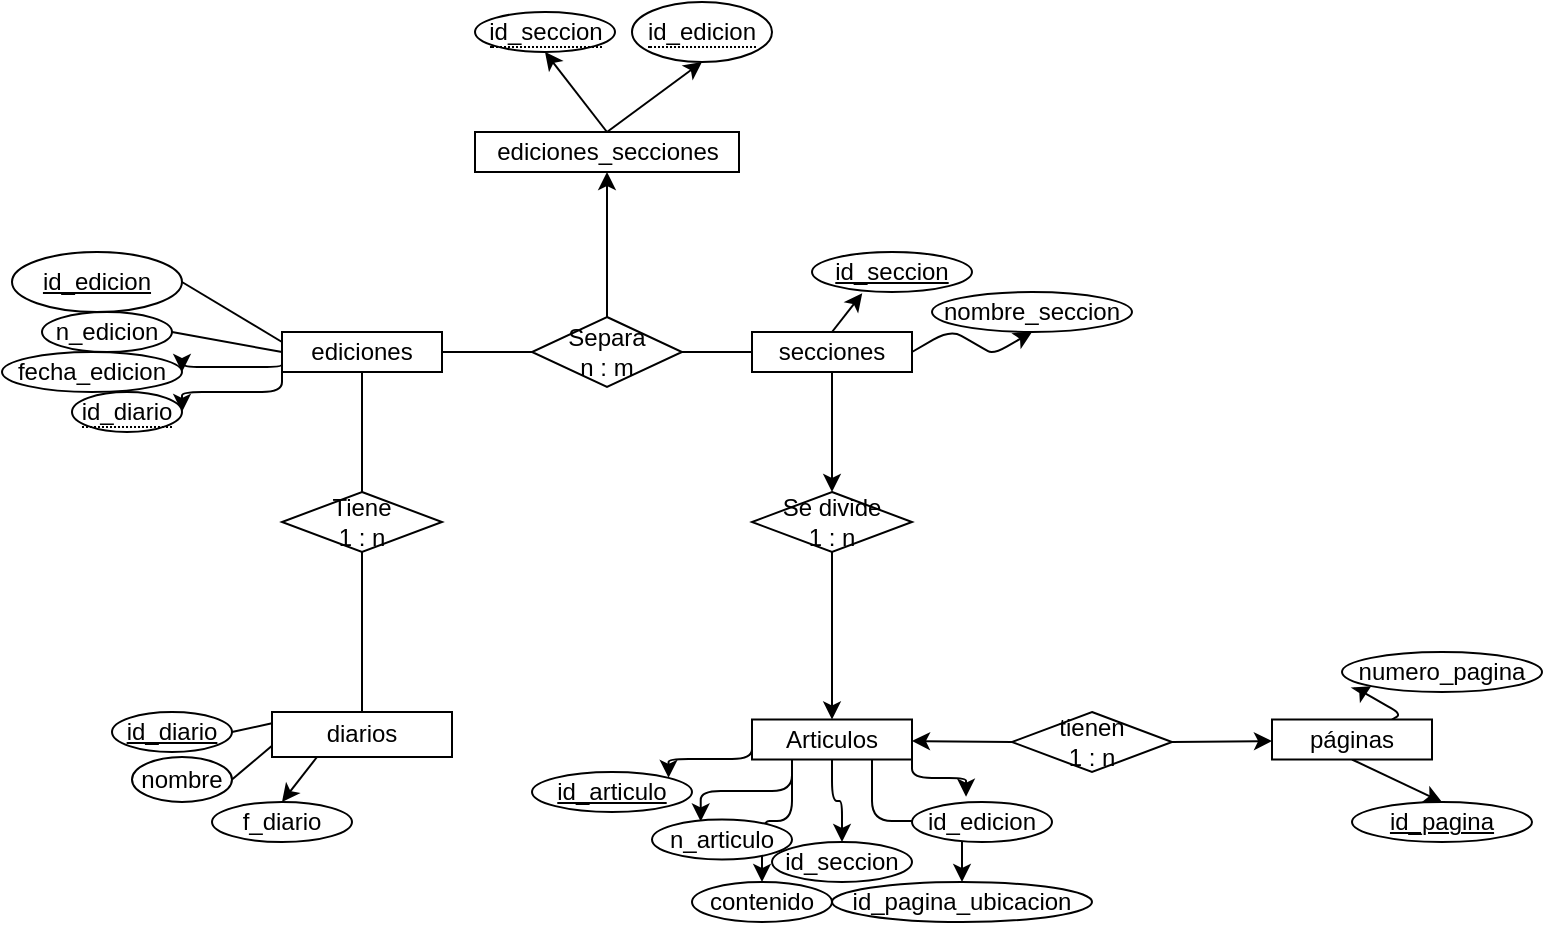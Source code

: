 <mxfile>
    <diagram id="TSaKHhk8BEzYCeOo7ZtE" name="Page-1">
        <mxGraphModel dx="1043" dy="432" grid="1" gridSize="10" guides="1" tooltips="1" connect="1" arrows="1" fold="1" page="1" pageScale="1" pageWidth="850" pageHeight="1100" math="0" shadow="0">
            <root>
                <mxCell id="0"/>
                <mxCell id="1" parent="0"/>
                <mxCell id="40" style="edgeStyle=none;html=1;exitX=0.25;exitY=1;exitDx=0;exitDy=0;entryX=0.5;entryY=0;entryDx=0;entryDy=0;" parent="1" source="2" target="10" edge="1">
                    <mxGeometry relative="1" as="geometry"/>
                </mxCell>
                <mxCell id="2" value="diarios" style="rounded=0;whiteSpace=wrap;html=1;" parent="1" vertex="1">
                    <mxGeometry x="200" y="410" width="90" height="22.5" as="geometry"/>
                </mxCell>
                <mxCell id="39" style="edgeStyle=none;html=1;exitX=0.5;exitY=0;exitDx=0;exitDy=0;entryX=0.314;entryY=1.033;entryDx=0;entryDy=0;entryPerimeter=0;" parent="1" source="7" target="37" edge="1">
                    <mxGeometry relative="1" as="geometry"/>
                </mxCell>
                <mxCell id="53" style="edgeStyle=none;html=1;exitX=0.5;exitY=1;exitDx=0;exitDy=0;entryX=0.5;entryY=0;entryDx=0;entryDy=0;" edge="1" parent="1" source="7" target="43">
                    <mxGeometry relative="1" as="geometry"/>
                </mxCell>
                <mxCell id="84" style="edgeStyle=isometricEdgeStyle;html=1;exitX=1;exitY=0.5;exitDx=0;exitDy=0;entryX=0.5;entryY=1;entryDx=0;entryDy=0;" edge="1" parent="1" source="7" target="82">
                    <mxGeometry relative="1" as="geometry"/>
                </mxCell>
                <mxCell id="7" value="secciones" style="whiteSpace=wrap;html=1;align=center;" parent="1" vertex="1">
                    <mxGeometry x="440" y="220" width="80" height="20" as="geometry"/>
                </mxCell>
                <mxCell id="8" value="id_articulo" style="ellipse;whiteSpace=wrap;html=1;align=center;fontStyle=4;" parent="1" vertex="1">
                    <mxGeometry x="330" y="440" width="80" height="20" as="geometry"/>
                </mxCell>
                <mxCell id="10" value="f_diario" style="ellipse;whiteSpace=wrap;html=1;align=center;" parent="1" vertex="1">
                    <mxGeometry x="170" y="455" width="70" height="20" as="geometry"/>
                </mxCell>
                <mxCell id="59" style="edgeStyle=elbowEdgeStyle;elbow=vertical;html=1;exitX=0.5;exitY=0;exitDx=0;exitDy=0;entryX=0.5;entryY=1;entryDx=0;entryDy=0;" edge="1" parent="1" source="13" target="58">
                    <mxGeometry relative="1" as="geometry"/>
                </mxCell>
                <mxCell id="13" value="Separa&lt;br&gt;n : m" style="rhombus;whiteSpace=wrap;html=1;" parent="1" vertex="1">
                    <mxGeometry x="330" y="212.5" width="75" height="35" as="geometry"/>
                </mxCell>
                <mxCell id="14" value="" style="endArrow=none;html=1;rounded=0;entryX=0.5;entryY=1;entryDx=0;entryDy=0;exitX=0.5;exitY=0;exitDx=0;exitDy=0;" parent="1" source="27" target="17" edge="1">
                    <mxGeometry relative="1" as="geometry">
                        <mxPoint x="330" y="430" as="sourcePoint"/>
                        <mxPoint x="370" y="480" as="targetPoint"/>
                    </mxGeometry>
                </mxCell>
                <mxCell id="15" value="" style="endArrow=none;html=1;rounded=0;entryX=0.5;entryY=1;entryDx=0;entryDy=0;exitX=0.5;exitY=0;exitDx=0;exitDy=0;" parent="1" source="2" target="27" edge="1">
                    <mxGeometry relative="1" as="geometry">
                        <mxPoint x="180" y="400" as="sourcePoint"/>
                        <mxPoint x="220" y="360" as="targetPoint"/>
                    </mxGeometry>
                </mxCell>
                <mxCell id="78" style="edgeStyle=elbowEdgeStyle;elbow=vertical;html=1;exitX=0;exitY=0.75;exitDx=0;exitDy=0;entryX=1;entryY=0.5;entryDx=0;entryDy=0;" edge="1" parent="1" source="17" target="75">
                    <mxGeometry relative="1" as="geometry"/>
                </mxCell>
                <mxCell id="79" style="edgeStyle=elbowEdgeStyle;elbow=vertical;html=1;exitX=0;exitY=1;exitDx=0;exitDy=0;entryX=1;entryY=0.5;entryDx=0;entryDy=0;" edge="1" parent="1" source="17" target="76">
                    <mxGeometry relative="1" as="geometry"/>
                </mxCell>
                <mxCell id="17" value="ediciones" style="whiteSpace=wrap;html=1;align=center;" parent="1" vertex="1">
                    <mxGeometry x="205" y="220" width="80" height="20" as="geometry"/>
                </mxCell>
                <mxCell id="18" value="id_edicion" style="ellipse;whiteSpace=wrap;html=1;align=center;fontStyle=4;" parent="1" vertex="1">
                    <mxGeometry x="70" y="180" width="85" height="30" as="geometry"/>
                </mxCell>
                <mxCell id="19" value="" style="endArrow=none;html=1;entryX=1;entryY=0.5;entryDx=0;entryDy=0;exitX=0;exitY=0.25;exitDx=0;exitDy=0;" parent="1" source="17" target="18" edge="1">
                    <mxGeometry width="50" height="50" relative="1" as="geometry">
                        <mxPoint x="205" y="150" as="sourcePoint"/>
                        <mxPoint x="175" y="190" as="targetPoint"/>
                    </mxGeometry>
                </mxCell>
                <mxCell id="21" value="n_edicion" style="ellipse;whiteSpace=wrap;html=1;align=center;" parent="1" vertex="1">
                    <mxGeometry x="85" y="210" width="65" height="20" as="geometry"/>
                </mxCell>
                <mxCell id="22" value="" style="endArrow=none;html=1;rounded=0;entryX=1;entryY=0.5;entryDx=0;entryDy=0;exitX=0;exitY=0.5;exitDx=0;exitDy=0;" parent="1" source="17" target="21" edge="1">
                    <mxGeometry relative="1" as="geometry">
                        <mxPoint x="145" y="310" as="sourcePoint"/>
                        <mxPoint x="155" y="280" as="targetPoint"/>
                    </mxGeometry>
                </mxCell>
                <mxCell id="23" value="id_diario" style="ellipse;whiteSpace=wrap;html=1;align=center;fontStyle=4;" parent="1" vertex="1">
                    <mxGeometry x="120" y="410" width="60" height="20" as="geometry"/>
                </mxCell>
                <mxCell id="24" value="nombre" style="ellipse;whiteSpace=wrap;html=1;align=center;" parent="1" vertex="1">
                    <mxGeometry x="130" y="432.5" width="50" height="22.5" as="geometry"/>
                </mxCell>
                <mxCell id="25" value="" style="endArrow=none;html=1;entryX=0;entryY=0.75;entryDx=0;entryDy=0;exitX=1;exitY=0.5;exitDx=0;exitDy=0;" parent="1" source="24" target="2" edge="1">
                    <mxGeometry width="50" height="50" relative="1" as="geometry">
                        <mxPoint x="130" y="512.5" as="sourcePoint"/>
                        <mxPoint x="180" y="462.5" as="targetPoint"/>
                    </mxGeometry>
                </mxCell>
                <mxCell id="26" value="" style="endArrow=none;html=1;entryX=0;entryY=0.25;entryDx=0;entryDy=0;exitX=1;exitY=0.5;exitDx=0;exitDy=0;" parent="1" source="23" target="2" edge="1">
                    <mxGeometry width="50" height="50" relative="1" as="geometry">
                        <mxPoint x="150" y="382.5" as="sourcePoint"/>
                        <mxPoint x="200" y="332.5" as="targetPoint"/>
                    </mxGeometry>
                </mxCell>
                <mxCell id="27" value="Tiene&lt;br&gt;1 : n" style="rhombus;whiteSpace=wrap;html=1;" parent="1" vertex="1">
                    <mxGeometry x="205" y="300" width="80" height="30" as="geometry"/>
                </mxCell>
                <mxCell id="32" value="" style="endArrow=none;html=1;rounded=0;entryX=1;entryY=0.5;entryDx=0;entryDy=0;exitX=0;exitY=0.5;exitDx=0;exitDy=0;" parent="1" source="13" target="17" edge="1">
                    <mxGeometry relative="1" as="geometry">
                        <mxPoint x="255" y="420" as="sourcePoint"/>
                        <mxPoint x="255" y="380" as="targetPoint"/>
                    </mxGeometry>
                </mxCell>
                <mxCell id="33" value="" style="endArrow=none;html=1;rounded=0;entryX=1;entryY=0.5;entryDx=0;entryDy=0;exitX=0;exitY=0.5;exitDx=0;exitDy=0;" parent="1" source="7" target="13" edge="1">
                    <mxGeometry relative="1" as="geometry">
                        <mxPoint x="265" y="430" as="sourcePoint"/>
                        <mxPoint x="265" y="390" as="targetPoint"/>
                    </mxGeometry>
                </mxCell>
                <mxCell id="37" value="id_seccion" style="ellipse;whiteSpace=wrap;html=1;align=center;fontStyle=4;" parent="1" vertex="1">
                    <mxGeometry x="470" y="180" width="80" height="20" as="geometry"/>
                </mxCell>
                <mxCell id="54" style="html=1;exitX=0.5;exitY=1;exitDx=0;exitDy=0;entryX=0.5;entryY=0;entryDx=0;entryDy=0;edgeStyle=elbowEdgeStyle;elbow=vertical;" edge="1" parent="1" source="43" target="44">
                    <mxGeometry relative="1" as="geometry"/>
                </mxCell>
                <mxCell id="43" value="Se divide&lt;br&gt;1 : n" style="rhombus;whiteSpace=wrap;html=1;" parent="1" vertex="1">
                    <mxGeometry x="440" y="300" width="80" height="30" as="geometry"/>
                </mxCell>
                <mxCell id="60" style="edgeStyle=elbowEdgeStyle;elbow=vertical;html=1;exitX=0;exitY=0.5;exitDx=0;exitDy=0;entryX=1;entryY=0;entryDx=0;entryDy=0;" edge="1" parent="1" source="44" target="8">
                    <mxGeometry relative="1" as="geometry"/>
                </mxCell>
                <mxCell id="64" style="edgeStyle=elbowEdgeStyle;elbow=vertical;html=1;exitX=0.25;exitY=1;exitDx=0;exitDy=0;entryX=0.348;entryY=0.05;entryDx=0;entryDy=0;entryPerimeter=0;" edge="1" parent="1" source="44" target="61">
                    <mxGeometry relative="1" as="geometry"/>
                </mxCell>
                <mxCell id="66" style="edgeStyle=elbowEdgeStyle;elbow=vertical;html=1;exitX=0.25;exitY=1;exitDx=0;exitDy=0;entryX=0.5;entryY=0;entryDx=0;entryDy=0;" edge="1" parent="1" source="44" target="63">
                    <mxGeometry relative="1" as="geometry"/>
                </mxCell>
                <mxCell id="70" style="edgeStyle=elbowEdgeStyle;elbow=vertical;html=1;exitX=0.5;exitY=1;exitDx=0;exitDy=0;entryX=0.5;entryY=0;entryDx=0;entryDy=0;" edge="1" parent="1" source="44" target="68">
                    <mxGeometry relative="1" as="geometry"/>
                </mxCell>
                <mxCell id="72" style="edgeStyle=elbowEdgeStyle;elbow=vertical;html=1;exitX=0.75;exitY=1;exitDx=0;exitDy=0;entryX=0.5;entryY=0;entryDx=0;entryDy=0;" edge="1" parent="1" source="44" target="67">
                    <mxGeometry relative="1" as="geometry"/>
                </mxCell>
                <mxCell id="73" style="edgeStyle=elbowEdgeStyle;elbow=vertical;html=1;exitX=1;exitY=1;exitDx=0;exitDy=0;entryX=0.386;entryY=-0.133;entryDx=0;entryDy=0;entryPerimeter=0;" edge="1" parent="1" source="44" target="62">
                    <mxGeometry relative="1" as="geometry"/>
                </mxCell>
                <mxCell id="44" value="Articulos" style="whiteSpace=wrap;html=1;align=center;" vertex="1" parent="1">
                    <mxGeometry x="440" y="413.75" width="80" height="20" as="geometry"/>
                </mxCell>
                <mxCell id="55" style="edgeStyle=elbowEdgeStyle;elbow=vertical;html=1;exitX=1;exitY=0.5;exitDx=0;exitDy=0;entryX=0;entryY=0.5;entryDx=0;entryDy=0;" edge="1" parent="1" source="45" target="46">
                    <mxGeometry relative="1" as="geometry"/>
                </mxCell>
                <mxCell id="56" style="edgeStyle=elbowEdgeStyle;elbow=vertical;html=1;exitX=0;exitY=0.5;exitDx=0;exitDy=0;entryX=1;entryY=0.5;entryDx=0;entryDy=0;" edge="1" parent="1" source="45" target="44">
                    <mxGeometry relative="1" as="geometry"/>
                </mxCell>
                <mxCell id="45" value="tienen&lt;br&gt;1 : n" style="rhombus;whiteSpace=wrap;html=1;" vertex="1" parent="1">
                    <mxGeometry x="570" y="410" width="80" height="30" as="geometry"/>
                </mxCell>
                <mxCell id="50" style="edgeStyle=none;html=1;exitX=0.5;exitY=1;exitDx=0;exitDy=0;entryX=0.5;entryY=0;entryDx=0;entryDy=0;" edge="1" parent="1" source="46" target="49">
                    <mxGeometry relative="1" as="geometry"/>
                </mxCell>
                <mxCell id="86" style="edgeStyle=isometricEdgeStyle;html=1;exitX=0.75;exitY=0;exitDx=0;exitDy=0;entryX=0;entryY=1;entryDx=0;entryDy=0;" edge="1" parent="1" source="46" target="85">
                    <mxGeometry relative="1" as="geometry"/>
                </mxCell>
                <mxCell id="46" value="páginas" style="whiteSpace=wrap;html=1;align=center;" vertex="1" parent="1">
                    <mxGeometry x="700" y="413.75" width="80" height="20" as="geometry"/>
                </mxCell>
                <mxCell id="49" value="id_pagina" style="ellipse;whiteSpace=wrap;html=1;align=center;fontStyle=4;" vertex="1" parent="1">
                    <mxGeometry x="740" y="455" width="90" height="20" as="geometry"/>
                </mxCell>
                <mxCell id="93" style="edgeStyle=none;html=1;exitX=0.5;exitY=0;exitDx=0;exitDy=0;entryX=0.5;entryY=1;entryDx=0;entryDy=0;" edge="1" parent="1" source="58" target="88">
                    <mxGeometry relative="1" as="geometry"/>
                </mxCell>
                <mxCell id="94" style="edgeStyle=none;html=1;exitX=0.5;exitY=0;exitDx=0;exitDy=0;entryX=0.5;entryY=1;entryDx=0;entryDy=0;" edge="1" parent="1" source="58" target="87">
                    <mxGeometry relative="1" as="geometry"/>
                </mxCell>
                <mxCell id="58" value="ediciones_secciones" style="whiteSpace=wrap;html=1;align=center;" vertex="1" parent="1">
                    <mxGeometry x="301.5" y="120" width="132" height="20" as="geometry"/>
                </mxCell>
                <mxCell id="61" value="n_articulo" style="ellipse;whiteSpace=wrap;html=1;align=center;" vertex="1" parent="1">
                    <mxGeometry x="390" y="463.75" width="70" height="20" as="geometry"/>
                </mxCell>
                <mxCell id="62" value="id_edicion" style="ellipse;whiteSpace=wrap;html=1;align=center;" vertex="1" parent="1">
                    <mxGeometry x="520" y="455" width="70" height="20" as="geometry"/>
                </mxCell>
                <mxCell id="63" value="contenido" style="ellipse;whiteSpace=wrap;html=1;align=center;" vertex="1" parent="1">
                    <mxGeometry x="410" y="495" width="70" height="20" as="geometry"/>
                </mxCell>
                <mxCell id="67" value="id_pagina_ubicacion" style="ellipse;whiteSpace=wrap;html=1;align=center;" vertex="1" parent="1">
                    <mxGeometry x="480" y="495" width="130" height="20" as="geometry"/>
                </mxCell>
                <mxCell id="68" value="id_seccion" style="ellipse;whiteSpace=wrap;html=1;align=center;" vertex="1" parent="1">
                    <mxGeometry x="450" y="475" width="70" height="20" as="geometry"/>
                </mxCell>
                <mxCell id="75" value="fecha_edicion" style="ellipse;whiteSpace=wrap;html=1;align=center;" vertex="1" parent="1">
                    <mxGeometry x="65" y="230" width="90" height="20" as="geometry"/>
                </mxCell>
                <mxCell id="76" value="&lt;span style=&quot;border-bottom: 1px dotted&quot;&gt;id_diario&lt;/span&gt;" style="ellipse;whiteSpace=wrap;html=1;align=center;" vertex="1" parent="1">
                    <mxGeometry x="100" y="250" width="55" height="20" as="geometry"/>
                </mxCell>
                <mxCell id="82" value="nombre_seccion" style="ellipse;whiteSpace=wrap;html=1;align=center;" vertex="1" parent="1">
                    <mxGeometry x="530" y="200" width="100" height="20" as="geometry"/>
                </mxCell>
                <mxCell id="85" value="numero_pagina" style="ellipse;whiteSpace=wrap;html=1;align=center;" vertex="1" parent="1">
                    <mxGeometry x="735" y="380" width="100" height="20" as="geometry"/>
                </mxCell>
                <mxCell id="87" value="&lt;span style=&quot;border-bottom: 1px dotted&quot;&gt;id_seccion&lt;/span&gt;" style="ellipse;whiteSpace=wrap;html=1;align=center;" vertex="1" parent="1">
                    <mxGeometry x="301.5" y="60" width="70" height="20" as="geometry"/>
                </mxCell>
                <mxCell id="88" value="&lt;span style=&quot;border-bottom: 1px dotted&quot;&gt;id_edicion&lt;/span&gt;" style="ellipse;whiteSpace=wrap;html=1;align=center;" vertex="1" parent="1">
                    <mxGeometry x="380" y="55" width="70" height="30" as="geometry"/>
                </mxCell>
            </root>
        </mxGraphModel>
    </diagram>
</mxfile>
